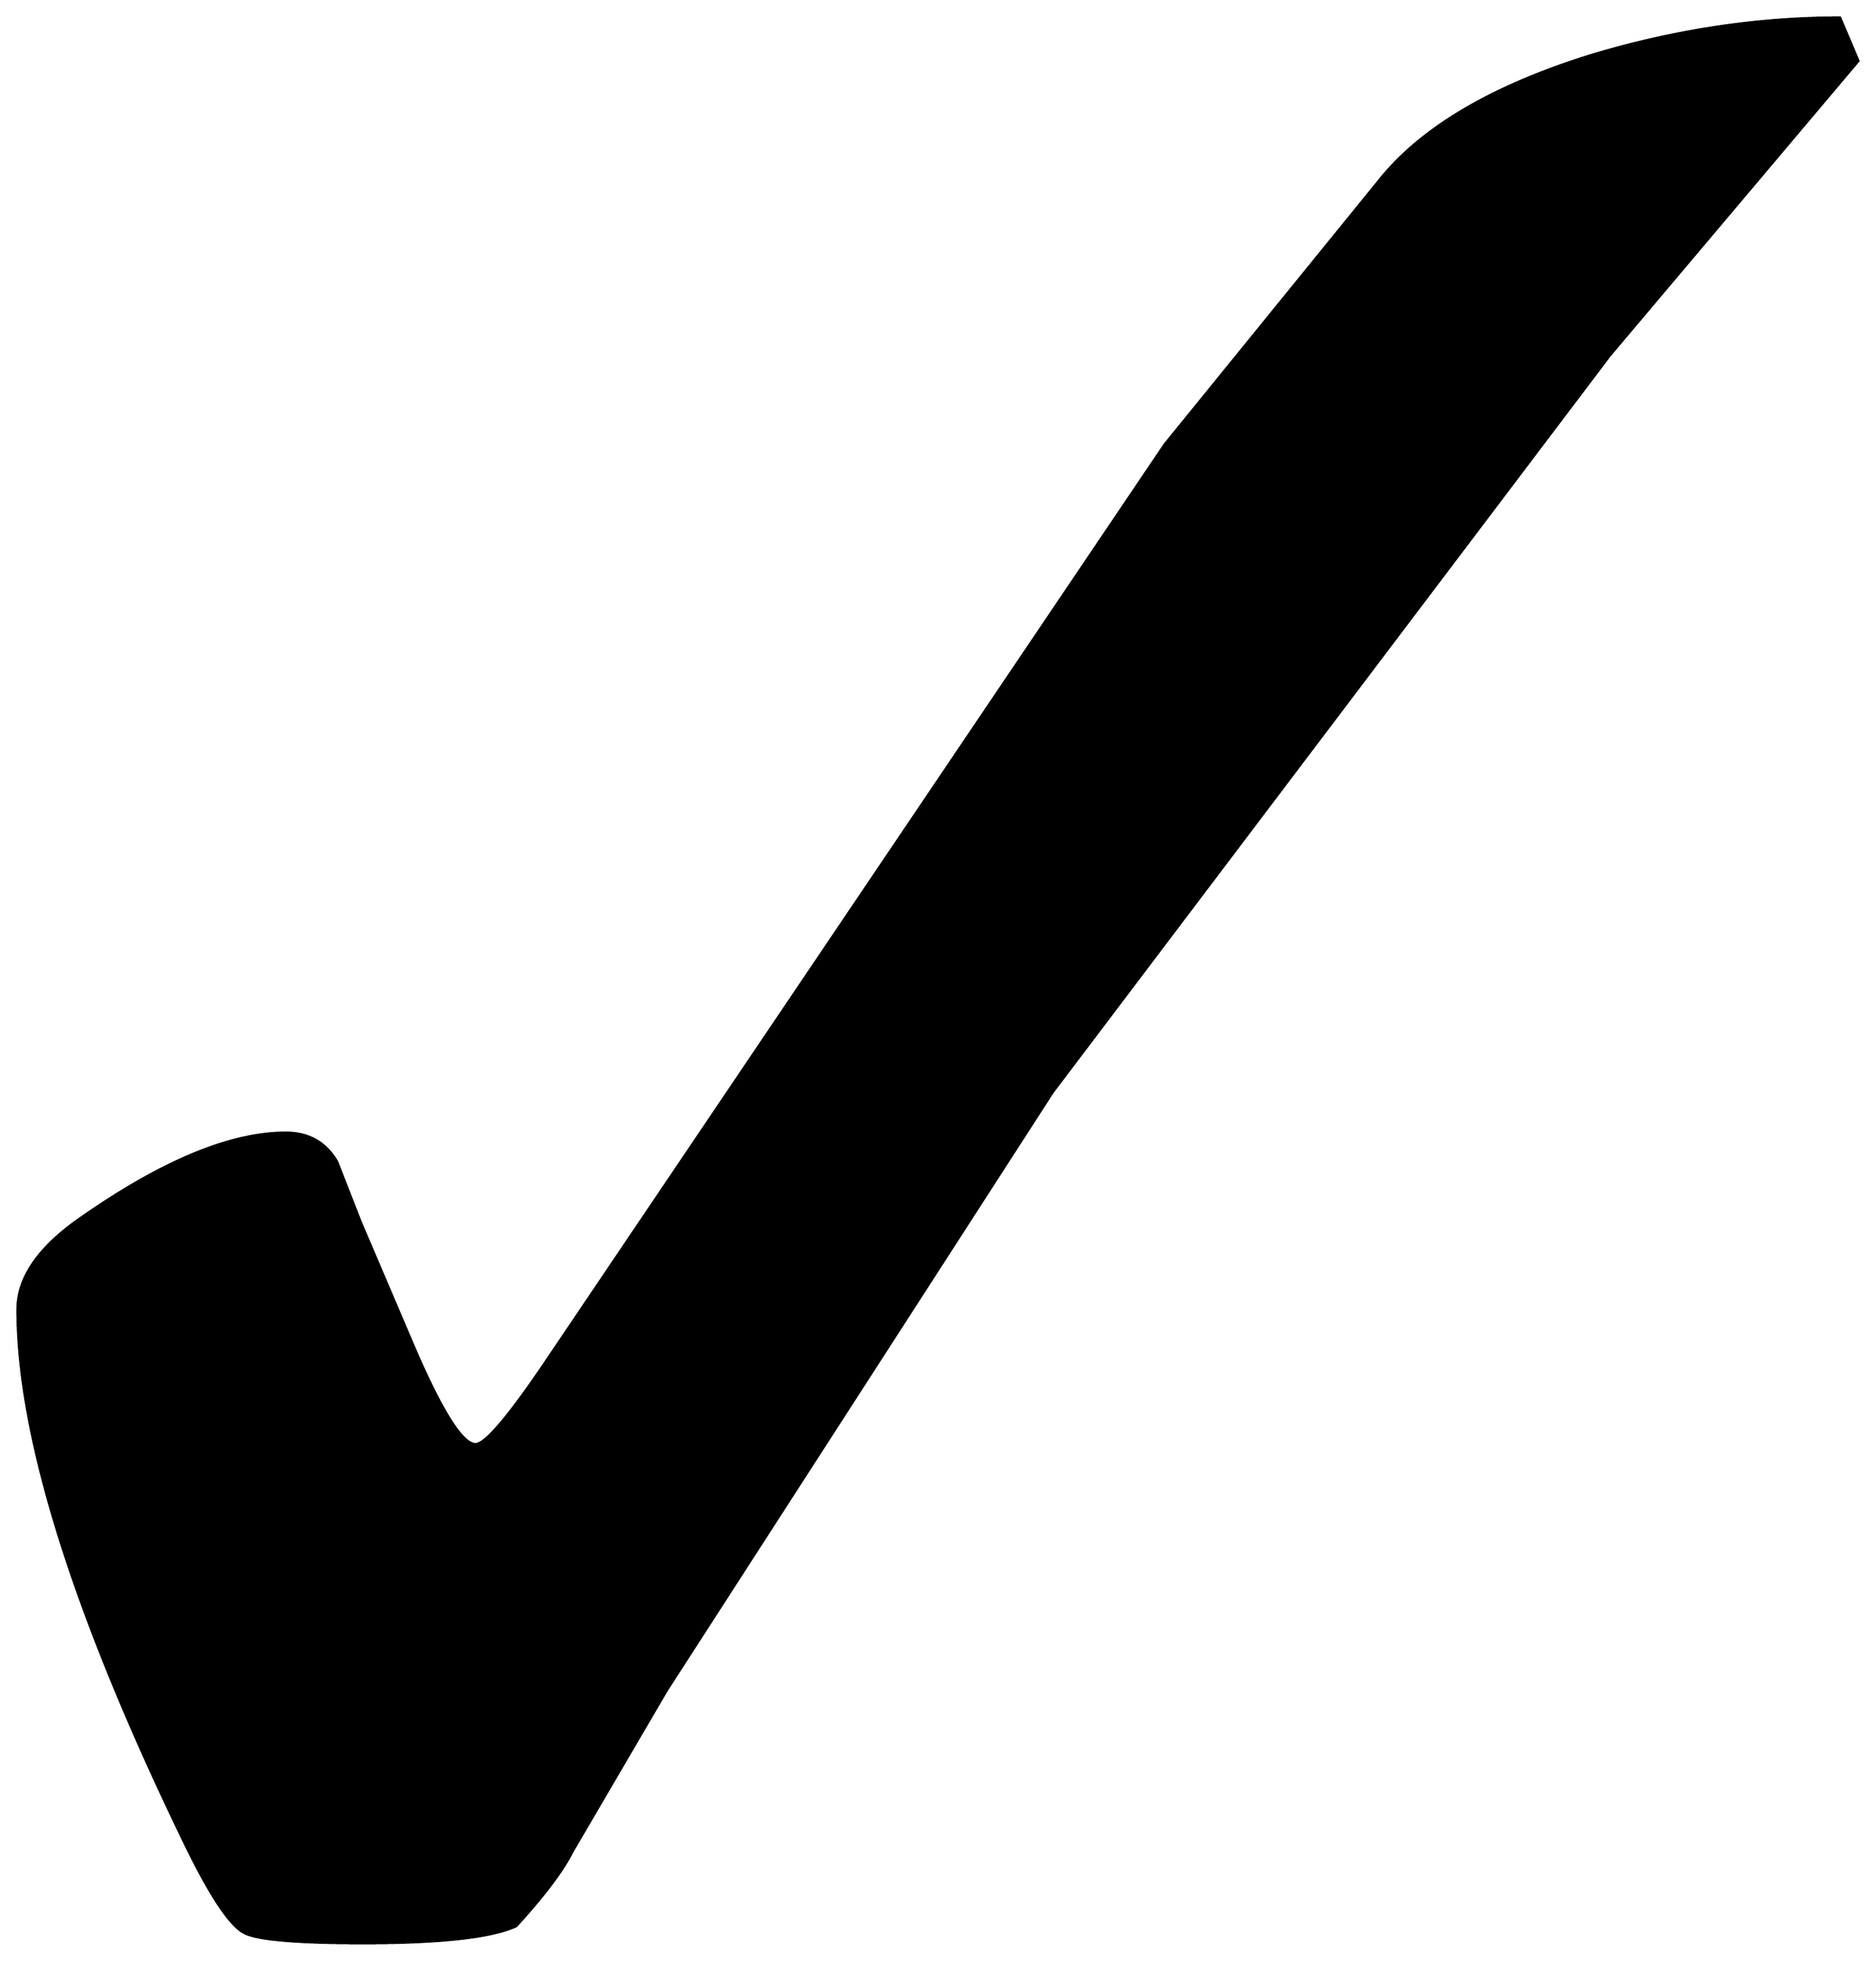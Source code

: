 


\begin{tikzpicture}[y=0.80pt, x=0.80pt, yscale=-1.0, xscale=1.0, inner sep=0pt, outer sep=0pt]
\begin{scope}[shift={(100.0,1832.0)},nonzero rule]
  \path[draw=.,fill=.,line width=1.600pt] (1507.0,-1411.0) --
    (1317.0,-1186.0) -- (891.0,-623.0) -- (596.0,-166.0) --
    (524.0,-43.0) .. controls (516.667,-28.333) and (502.333,-9.333) ..
    (481.0,14.0) .. controls (462.333,22.667) and (423.333,27.0) ..
    (364.0,27.0) .. controls (312.667,27.0) and (282.333,24.333) ..
    (273.0,19.0) .. controls (261.667,13.0) and (245.667,-11.667) ..
    (225.0,-55.0) .. controls (141.667,-227.667) and (100.0,-361.667)
    .. (100.0,-457.0) .. controls (100.0,-481.0) and
    (115.667,-504.0) .. (147.0,-526.0) .. controls (209.667,-570.0)
    and (262.333,-592.0) .. (305.0,-592.0) .. controls
    (322.333,-592.0) and (335.333,-584.667) .. (344.0,-570.0) ..
    controls (350.0,-554.667) and (356.0,-539.333) .. (362.0,-524.0)
    -- (403.0,-428.0) .. controls (424.333,-378.667) and
    (440.0,-354.0) .. (450.0,-354.0) .. controls (457.333,-354.0)
    and (475.0,-374.667) .. (503.0,-416.0) -- (977.0,-1118.0) --
    (1142.0,-1321.0) .. controls (1174.0,-1360.333) and
    (1227.333,-1391.667) .. (1302.0,-1415.0) .. controls
    (1366.0,-1434.333) and (1429.667,-1444.0) .. (1493.0,-1444.0) --
    (1507.0,-1411.0) -- cycle;
\end{scope}

\end{tikzpicture}

